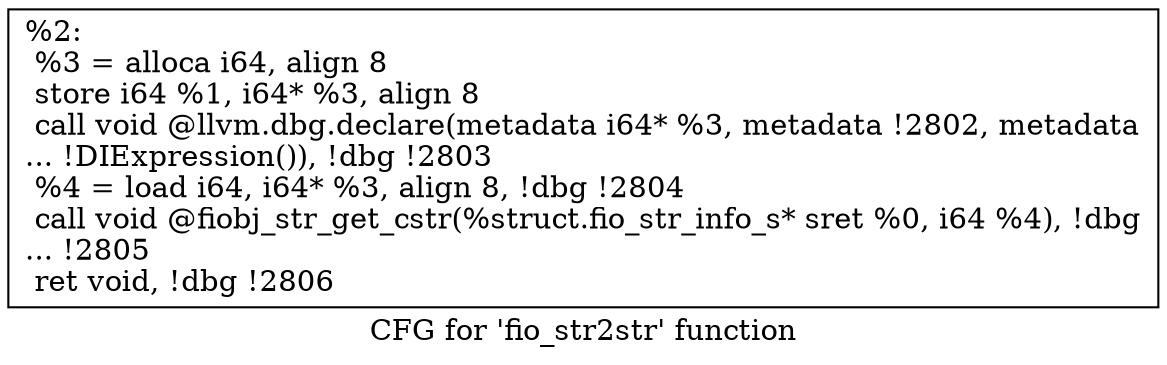 digraph "CFG for 'fio_str2str' function" {
	label="CFG for 'fio_str2str' function";

	Node0x55685202db40 [shape=record,label="{%2:\l  %3 = alloca i64, align 8\l  store i64 %1, i64* %3, align 8\l  call void @llvm.dbg.declare(metadata i64* %3, metadata !2802, metadata\l... !DIExpression()), !dbg !2803\l  %4 = load i64, i64* %3, align 8, !dbg !2804\l  call void @fiobj_str_get_cstr(%struct.fio_str_info_s* sret %0, i64 %4), !dbg\l... !2805\l  ret void, !dbg !2806\l}"];
}
